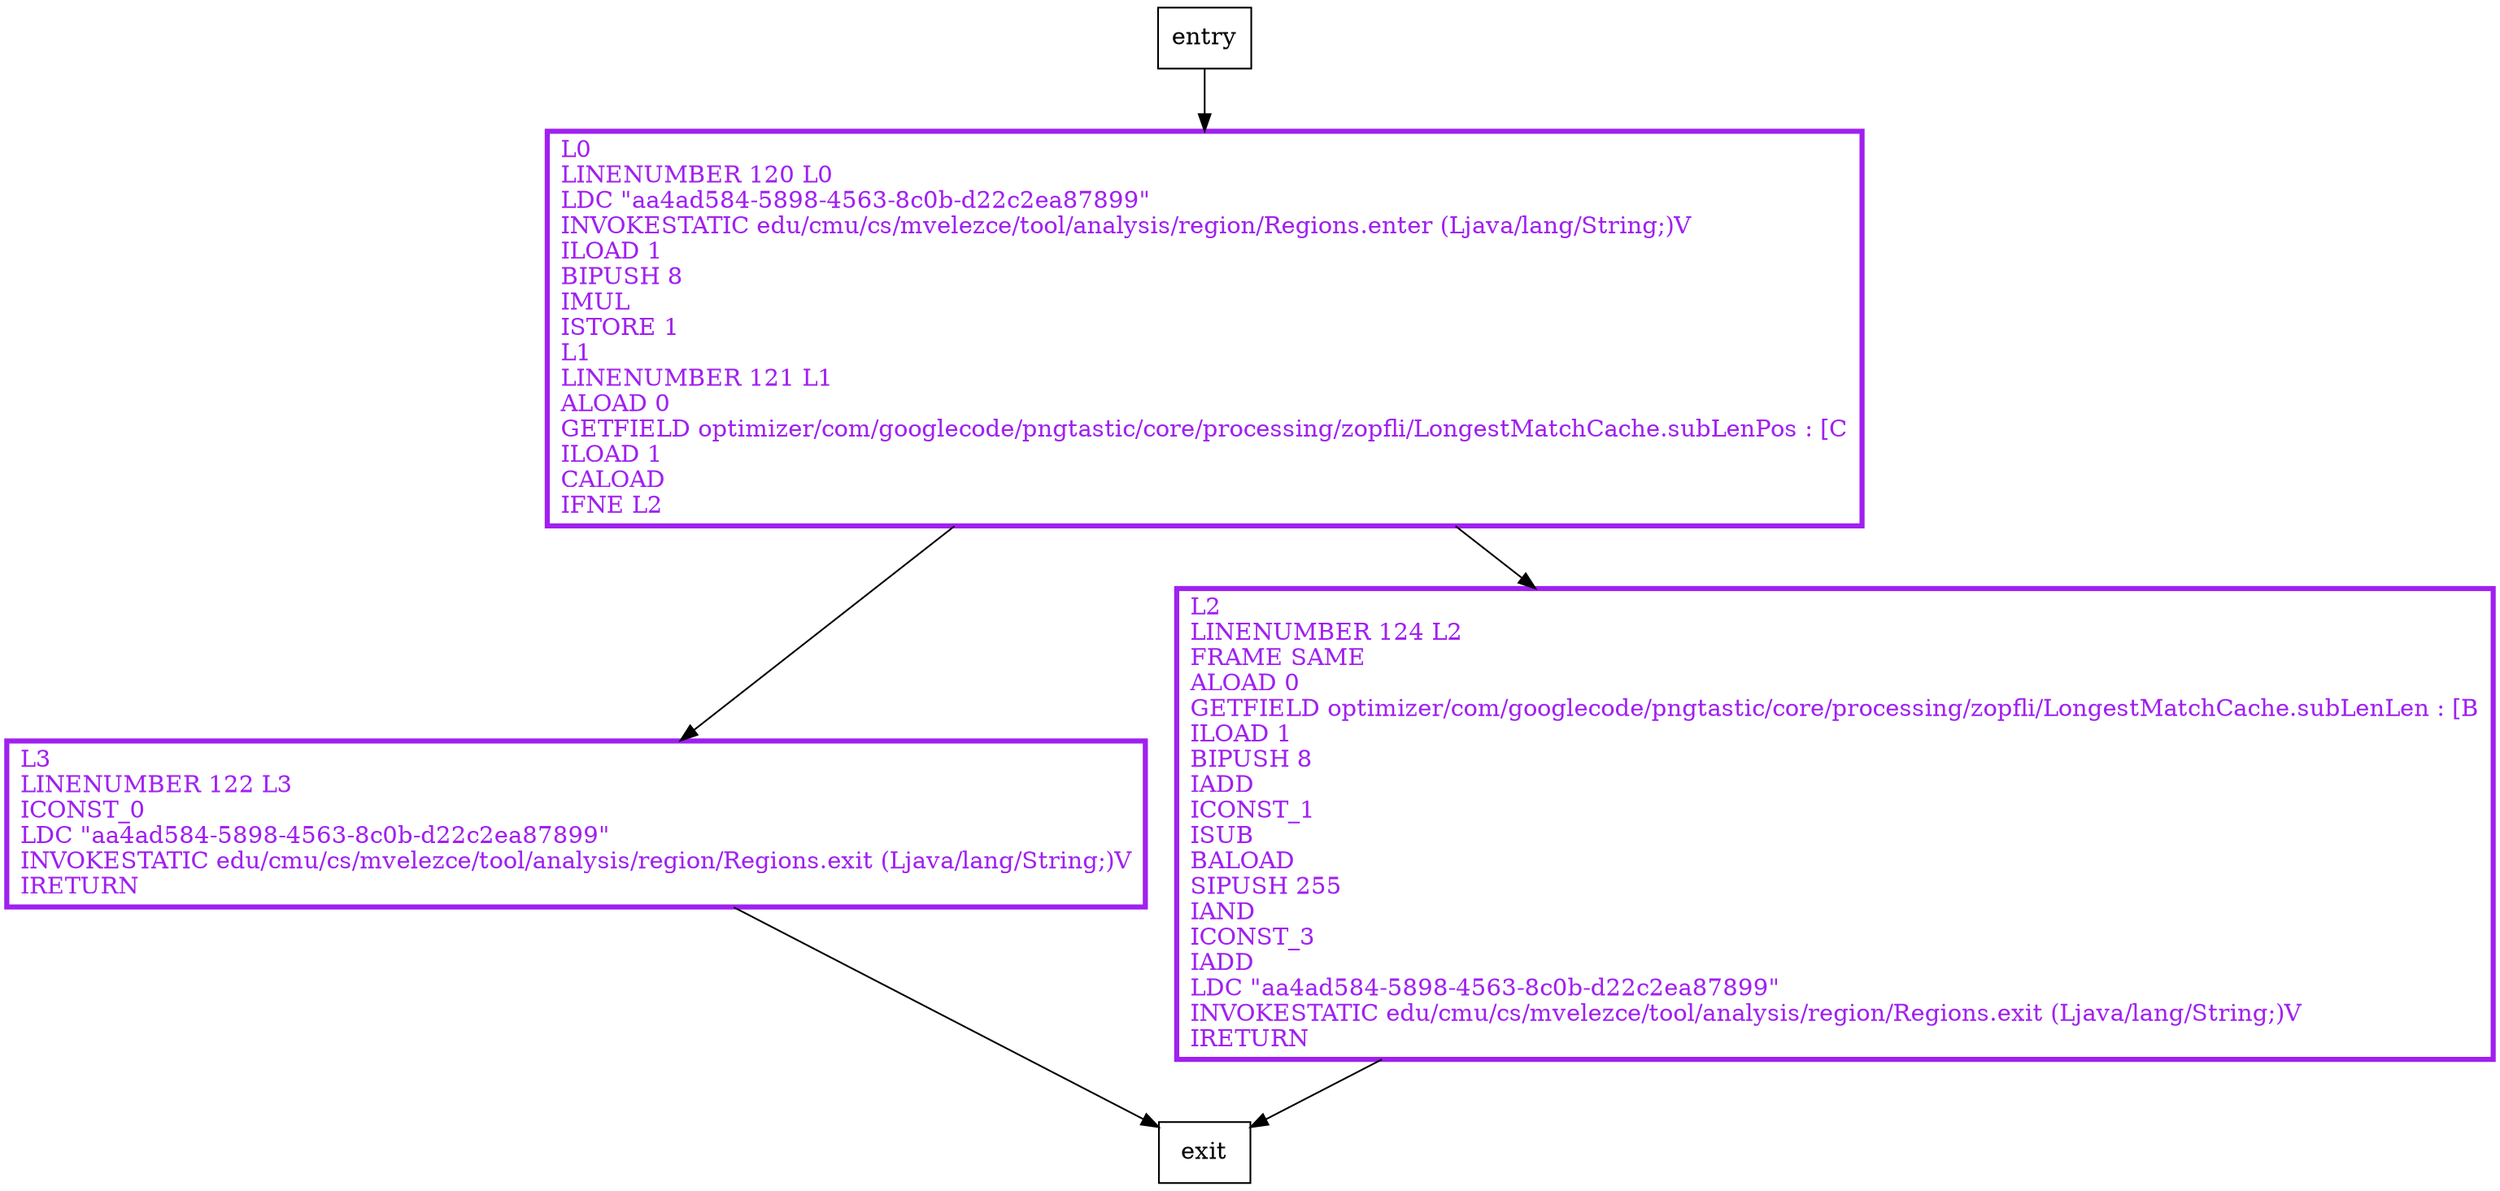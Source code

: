 digraph maxCachedSubLen {
node [shape=record];
932885627 [label="L3\lLINENUMBER 122 L3\lICONST_0\lLDC \"aa4ad584-5898-4563-8c0b-d22c2ea87899\"\lINVOKESTATIC edu/cmu/cs/mvelezce/tool/analysis/region/Regions.exit (Ljava/lang/String;)V\lIRETURN\l"];
82825098 [label="L0\lLINENUMBER 120 L0\lLDC \"aa4ad584-5898-4563-8c0b-d22c2ea87899\"\lINVOKESTATIC edu/cmu/cs/mvelezce/tool/analysis/region/Regions.enter (Ljava/lang/String;)V\lILOAD 1\lBIPUSH 8\lIMUL\lISTORE 1\lL1\lLINENUMBER 121 L1\lALOAD 0\lGETFIELD optimizer/com/googlecode/pngtastic/core/processing/zopfli/LongestMatchCache.subLenPos : [C\lILOAD 1\lCALOAD\lIFNE L2\l"];
2048102341 [label="L2\lLINENUMBER 124 L2\lFRAME SAME\lALOAD 0\lGETFIELD optimizer/com/googlecode/pngtastic/core/processing/zopfli/LongestMatchCache.subLenLen : [B\lILOAD 1\lBIPUSH 8\lIADD\lICONST_1\lISUB\lBALOAD\lSIPUSH 255\lIAND\lICONST_3\lIADD\lLDC \"aa4ad584-5898-4563-8c0b-d22c2ea87899\"\lINVOKESTATIC edu/cmu/cs/mvelezce/tool/analysis/region/Regions.exit (Ljava/lang/String;)V\lIRETURN\l"];
entry;
exit;
entry -> 82825098;
932885627 -> exit;
82825098 -> 932885627;
82825098 -> 2048102341;
2048102341 -> exit;
932885627[fontcolor="purple", penwidth=3, color="purple"];
82825098[fontcolor="purple", penwidth=3, color="purple"];
2048102341[fontcolor="purple", penwidth=3, color="purple"];
}
